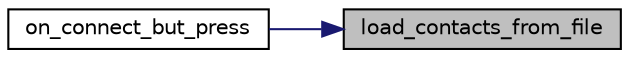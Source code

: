 digraph "load_contacts_from_file"
{
 // LATEX_PDF_SIZE
  edge [fontname="Helvetica",fontsize="10",labelfontname="Helvetica",labelfontsize="10"];
  node [fontname="Helvetica",fontsize="10",shape=record];
  rankdir="RL";
  Node1 [label="load_contacts_from_file",height=0.2,width=0.4,color="black", fillcolor="grey75", style="filled", fontcolor="black",tooltip=" "];
  Node1 -> Node2 [dir="back",color="midnightblue",fontsize="10",style="solid",fontname="Helvetica"];
  Node2 [label="on_connect_but_press",height=0.2,width=0.4,color="black", fillcolor="white", style="filled",URL="$ui_8c.html#aa118feebec7cfa09ac8e958107872c47",tooltip=" "];
}

